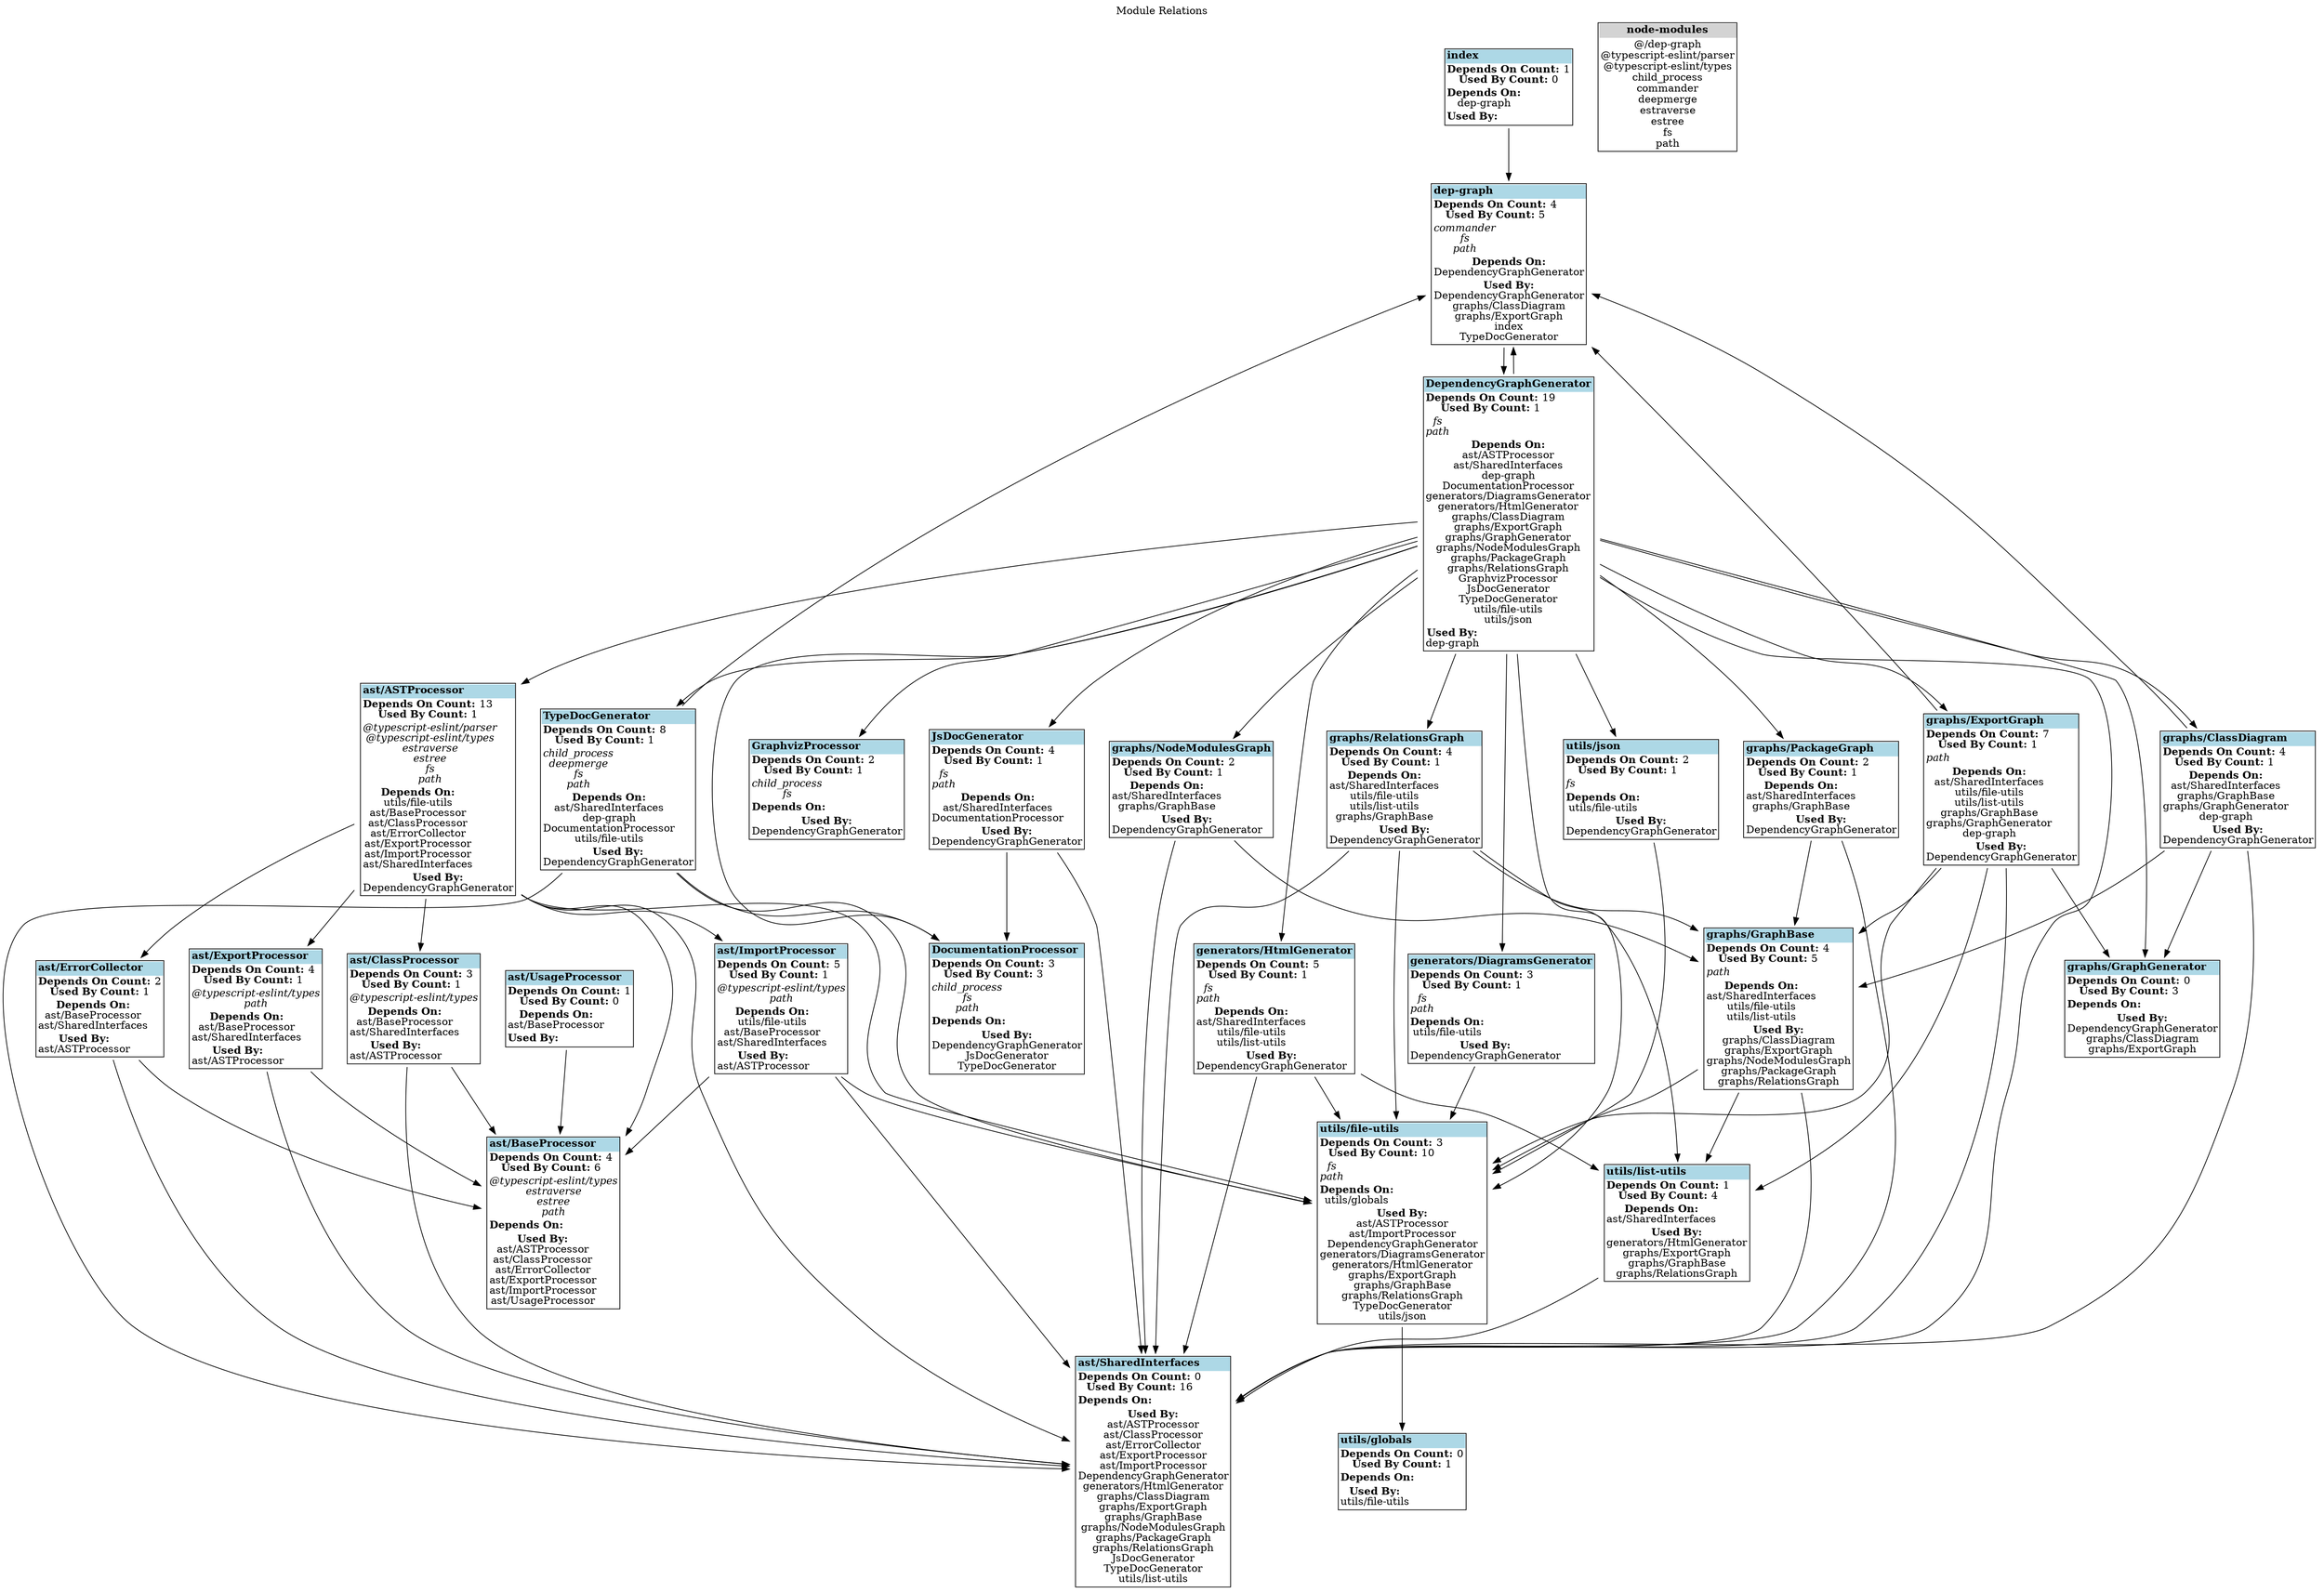 digraph {label="Module Relations";
labelloc="t";
"dep-graph" [shape=none, label=<<TABLE cellspacing="0" cellborder="0" align="left">
<TR><TD ALIGN="left" BGCOLOR="lightblue"><B>dep-graph</B></TD></TR>
<TR><TD ALIGN="left"><B>Depends On Count:</B> 4<BR/>
<B>Used By Count:</B> 5</TD></TR>
<TR><TD ALIGN="left">
<I>commander</I><BR/>
<I>fs</I><BR/>
<I>path</I><BR/>
</TD></TR>
<TR><TD ALIGN="left"><B>Depends On:</B><BR/>
DependencyGraphGenerator<BR/>
</TD></TR>
<TR><TD ALIGN="left"><B>Used By:</B><BR/>
DependencyGraphGenerator<BR/>
graphs/ClassDiagram<BR/>
graphs/ExportGraph<BR/>
index<BR/>
TypeDocGenerator<BR/>
</TD></TR>
</TABLE>>];
"DependencyGraphGenerator" [shape=none, label=<<TABLE cellspacing="0" cellborder="0" align="left">
<TR><TD ALIGN="left" BGCOLOR="lightblue"><B>DependencyGraphGenerator</B></TD></TR>
<TR><TD ALIGN="left"><B>Depends On Count:</B> 19<BR/>
<B>Used By Count:</B> 1</TD></TR>
<TR><TD ALIGN="left">
<I>fs</I><BR/>
<I>path</I><BR/>
</TD></TR>
<TR><TD ALIGN="left"><B>Depends On:</B><BR/>
ast/ASTProcessor<BR/>
ast/SharedInterfaces<BR/>
dep-graph<BR/>
DocumentationProcessor<BR/>
generators/DiagramsGenerator<BR/>
generators/HtmlGenerator<BR/>
graphs/ClassDiagram<BR/>
graphs/ExportGraph<BR/>
graphs/GraphGenerator<BR/>
graphs/NodeModulesGraph<BR/>
graphs/PackageGraph<BR/>
graphs/RelationsGraph<BR/>
GraphvizProcessor<BR/>
JsDocGenerator<BR/>
TypeDocGenerator<BR/>
utils/file-utils<BR/>
utils/json<BR/>
</TD></TR>
<TR><TD ALIGN="left"><B>Used By:</B><BR/>
dep-graph<BR/>
</TD></TR>
</TABLE>>];
"DocumentationProcessor" [shape=none, label=<<TABLE cellspacing="0" cellborder="0" align="left">
<TR><TD ALIGN="left" BGCOLOR="lightblue"><B>DocumentationProcessor</B></TD></TR>
<TR><TD ALIGN="left"><B>Depends On Count:</B> 3<BR/>
<B>Used By Count:</B> 3</TD></TR>
<TR><TD ALIGN="left">
<I>child_process</I><BR/>
<I>fs</I><BR/>
<I>path</I><BR/>
</TD></TR>
<TR><TD ALIGN="left"><B>Depends On:</B><BR/>
</TD></TR>
<TR><TD ALIGN="left"><B>Used By:</B><BR/>
DependencyGraphGenerator<BR/>
JsDocGenerator<BR/>
TypeDocGenerator<BR/>
</TD></TR>
</TABLE>>];
"GraphvizProcessor" [shape=none, label=<<TABLE cellspacing="0" cellborder="0" align="left">
<TR><TD ALIGN="left" BGCOLOR="lightblue"><B>GraphvizProcessor</B></TD></TR>
<TR><TD ALIGN="left"><B>Depends On Count:</B> 2<BR/>
<B>Used By Count:</B> 1</TD></TR>
<TR><TD ALIGN="left">
<I>child_process</I><BR/>
<I>fs</I><BR/>
</TD></TR>
<TR><TD ALIGN="left"><B>Depends On:</B><BR/>
</TD></TR>
<TR><TD ALIGN="left"><B>Used By:</B><BR/>
DependencyGraphGenerator<BR/>
</TD></TR>
</TABLE>>];
"index" [shape=none, label=<<TABLE cellspacing="0" cellborder="0" align="left">
<TR><TD ALIGN="left" BGCOLOR="lightblue"><B>index</B></TD></TR>
<TR><TD ALIGN="left"><B>Depends On Count:</B> 1<BR/>
<B>Used By Count:</B> 0</TD></TR>
<TR><TD ALIGN="left"><B>Depends On:</B><BR/>
dep-graph<BR/>
</TD></TR>
<TR><TD ALIGN="left"><B>Used By:</B><BR/>
</TD></TR>
</TABLE>>];
"JsDocGenerator" [shape=none, label=<<TABLE cellspacing="0" cellborder="0" align="left">
<TR><TD ALIGN="left" BGCOLOR="lightblue"><B>JsDocGenerator</B></TD></TR>
<TR><TD ALIGN="left"><B>Depends On Count:</B> 4<BR/>
<B>Used By Count:</B> 1</TD></TR>
<TR><TD ALIGN="left">
<I>fs</I><BR/>
<I>path</I><BR/>
</TD></TR>
<TR><TD ALIGN="left"><B>Depends On:</B><BR/>
ast/SharedInterfaces<BR/>
DocumentationProcessor<BR/>
</TD></TR>
<TR><TD ALIGN="left"><B>Used By:</B><BR/>
DependencyGraphGenerator<BR/>
</TD></TR>
</TABLE>>];
"TypeDocGenerator" [shape=none, label=<<TABLE cellspacing="0" cellborder="0" align="left">
<TR><TD ALIGN="left" BGCOLOR="lightblue"><B>TypeDocGenerator</B></TD></TR>
<TR><TD ALIGN="left"><B>Depends On Count:</B> 8<BR/>
<B>Used By Count:</B> 1</TD></TR>
<TR><TD ALIGN="left">
<I>child_process</I><BR/>
<I>deepmerge</I><BR/>
<I>fs</I><BR/>
<I>path</I><BR/>
</TD></TR>
<TR><TD ALIGN="left"><B>Depends On:</B><BR/>
ast/SharedInterfaces<BR/>
dep-graph<BR/>
DocumentationProcessor<BR/>
utils/file-utils<BR/>
</TD></TR>
<TR><TD ALIGN="left"><B>Used By:</B><BR/>
DependencyGraphGenerator<BR/>
</TD></TR>
</TABLE>>];
"ast/ASTProcessor" [shape=none, label=<<TABLE cellspacing="0" cellborder="0" align="left">
<TR><TD ALIGN="left" BGCOLOR="lightblue"><B>ast/ASTProcessor</B></TD></TR>
<TR><TD ALIGN="left"><B>Depends On Count:</B> 13<BR/>
<B>Used By Count:</B> 1</TD></TR>
<TR><TD ALIGN="left">
<I>@typescript-eslint/parser</I><BR/>
<I>@typescript-eslint/types</I><BR/>
<I>estraverse</I><BR/>
<I>estree</I><BR/>
<I>fs</I><BR/>
<I>path</I><BR/>
</TD></TR>
<TR><TD ALIGN="left"><B>Depends On:</B><BR/>
utils/file-utils<BR/>
ast/BaseProcessor<BR/>
ast/ClassProcessor<BR/>
ast/ErrorCollector<BR/>
ast/ExportProcessor<BR/>
ast/ImportProcessor<BR/>
ast/SharedInterfaces<BR/>
</TD></TR>
<TR><TD ALIGN="left"><B>Used By:</B><BR/>
DependencyGraphGenerator<BR/>
</TD></TR>
</TABLE>>];
"ast/BaseProcessor" [shape=none, label=<<TABLE cellspacing="0" cellborder="0" align="left">
<TR><TD ALIGN="left" BGCOLOR="lightblue"><B>ast/BaseProcessor</B></TD></TR>
<TR><TD ALIGN="left"><B>Depends On Count:</B> 4<BR/>
<B>Used By Count:</B> 6</TD></TR>
<TR><TD ALIGN="left">
<I>@typescript-eslint/types</I><BR/>
<I>estraverse</I><BR/>
<I>estree</I><BR/>
<I>path</I><BR/>
</TD></TR>
<TR><TD ALIGN="left"><B>Depends On:</B><BR/>
</TD></TR>
<TR><TD ALIGN="left"><B>Used By:</B><BR/>
ast/ASTProcessor<BR/>
ast/ClassProcessor<BR/>
ast/ErrorCollector<BR/>
ast/ExportProcessor<BR/>
ast/ImportProcessor<BR/>
ast/UsageProcessor<BR/>
</TD></TR>
</TABLE>>];
"ast/ClassProcessor" [shape=none, label=<<TABLE cellspacing="0" cellborder="0" align="left">
<TR><TD ALIGN="left" BGCOLOR="lightblue"><B>ast/ClassProcessor</B></TD></TR>
<TR><TD ALIGN="left"><B>Depends On Count:</B> 3<BR/>
<B>Used By Count:</B> 1</TD></TR>
<TR><TD ALIGN="left">
<I>@typescript-eslint/types</I><BR/>
</TD></TR>
<TR><TD ALIGN="left"><B>Depends On:</B><BR/>
ast/BaseProcessor<BR/>
ast/SharedInterfaces<BR/>
</TD></TR>
<TR><TD ALIGN="left"><B>Used By:</B><BR/>
ast/ASTProcessor<BR/>
</TD></TR>
</TABLE>>];
"ast/ErrorCollector" [shape=none, label=<<TABLE cellspacing="0" cellborder="0" align="left">
<TR><TD ALIGN="left" BGCOLOR="lightblue"><B>ast/ErrorCollector</B></TD></TR>
<TR><TD ALIGN="left"><B>Depends On Count:</B> 2<BR/>
<B>Used By Count:</B> 1</TD></TR>
<TR><TD ALIGN="left"><B>Depends On:</B><BR/>
ast/BaseProcessor<BR/>
ast/SharedInterfaces<BR/>
</TD></TR>
<TR><TD ALIGN="left"><B>Used By:</B><BR/>
ast/ASTProcessor<BR/>
</TD></TR>
</TABLE>>];
"ast/ExportProcessor" [shape=none, label=<<TABLE cellspacing="0" cellborder="0" align="left">
<TR><TD ALIGN="left" BGCOLOR="lightblue"><B>ast/ExportProcessor</B></TD></TR>
<TR><TD ALIGN="left"><B>Depends On Count:</B> 4<BR/>
<B>Used By Count:</B> 1</TD></TR>
<TR><TD ALIGN="left">
<I>@typescript-eslint/types</I><BR/>
<I>path</I><BR/>
</TD></TR>
<TR><TD ALIGN="left"><B>Depends On:</B><BR/>
ast/BaseProcessor<BR/>
ast/SharedInterfaces<BR/>
</TD></TR>
<TR><TD ALIGN="left"><B>Used By:</B><BR/>
ast/ASTProcessor<BR/>
</TD></TR>
</TABLE>>];
"ast/ImportProcessor" [shape=none, label=<<TABLE cellspacing="0" cellborder="0" align="left">
<TR><TD ALIGN="left" BGCOLOR="lightblue"><B>ast/ImportProcessor</B></TD></TR>
<TR><TD ALIGN="left"><B>Depends On Count:</B> 5<BR/>
<B>Used By Count:</B> 1</TD></TR>
<TR><TD ALIGN="left">
<I>@typescript-eslint/types</I><BR/>
<I>path</I><BR/>
</TD></TR>
<TR><TD ALIGN="left"><B>Depends On:</B><BR/>
utils/file-utils<BR/>
ast/BaseProcessor<BR/>
ast/SharedInterfaces<BR/>
</TD></TR>
<TR><TD ALIGN="left"><B>Used By:</B><BR/>
ast/ASTProcessor<BR/>
</TD></TR>
</TABLE>>];
"ast/SharedInterfaces" [shape=none, label=<<TABLE cellspacing="0" cellborder="0" align="left">
<TR><TD ALIGN="left" BGCOLOR="lightblue"><B>ast/SharedInterfaces</B></TD></TR>
<TR><TD ALIGN="left"><B>Depends On Count:</B> 0<BR/>
<B>Used By Count:</B> 16</TD></TR>
<TR><TD ALIGN="left"><B>Depends On:</B><BR/>
</TD></TR>
<TR><TD ALIGN="left"><B>Used By:</B><BR/>
ast/ASTProcessor<BR/>
ast/ClassProcessor<BR/>
ast/ErrorCollector<BR/>
ast/ExportProcessor<BR/>
ast/ImportProcessor<BR/>
DependencyGraphGenerator<BR/>
generators/HtmlGenerator<BR/>
graphs/ClassDiagram<BR/>
graphs/ExportGraph<BR/>
graphs/GraphBase<BR/>
graphs/NodeModulesGraph<BR/>
graphs/PackageGraph<BR/>
graphs/RelationsGraph<BR/>
JsDocGenerator<BR/>
TypeDocGenerator<BR/>
utils/list-utils<BR/>
</TD></TR>
</TABLE>>];
"ast/UsageProcessor" [shape=none, label=<<TABLE cellspacing="0" cellborder="0" align="left">
<TR><TD ALIGN="left" BGCOLOR="lightblue"><B>ast/UsageProcessor</B></TD></TR>
<TR><TD ALIGN="left"><B>Depends On Count:</B> 1<BR/>
<B>Used By Count:</B> 0</TD></TR>
<TR><TD ALIGN="left"><B>Depends On:</B><BR/>
ast/BaseProcessor<BR/>
</TD></TR>
<TR><TD ALIGN="left"><B>Used By:</B><BR/>
</TD></TR>
</TABLE>>];
"generators/DiagramsGenerator" [shape=none, label=<<TABLE cellspacing="0" cellborder="0" align="left">
<TR><TD ALIGN="left" BGCOLOR="lightblue"><B>generators/DiagramsGenerator</B></TD></TR>
<TR><TD ALIGN="left"><B>Depends On Count:</B> 3<BR/>
<B>Used By Count:</B> 1</TD></TR>
<TR><TD ALIGN="left">
<I>fs</I><BR/>
<I>path</I><BR/>
</TD></TR>
<TR><TD ALIGN="left"><B>Depends On:</B><BR/>
utils/file-utils<BR/>
</TD></TR>
<TR><TD ALIGN="left"><B>Used By:</B><BR/>
DependencyGraphGenerator<BR/>
</TD></TR>
</TABLE>>];
"generators/HtmlGenerator" [shape=none, label=<<TABLE cellspacing="0" cellborder="0" align="left">
<TR><TD ALIGN="left" BGCOLOR="lightblue"><B>generators/HtmlGenerator</B></TD></TR>
<TR><TD ALIGN="left"><B>Depends On Count:</B> 5<BR/>
<B>Used By Count:</B> 1</TD></TR>
<TR><TD ALIGN="left">
<I>fs</I><BR/>
<I>path</I><BR/>
</TD></TR>
<TR><TD ALIGN="left"><B>Depends On:</B><BR/>
ast/SharedInterfaces<BR/>
utils/file-utils<BR/>
utils/list-utils<BR/>
</TD></TR>
<TR><TD ALIGN="left"><B>Used By:</B><BR/>
DependencyGraphGenerator<BR/>
</TD></TR>
</TABLE>>];
"graphs/ClassDiagram" [shape=none, label=<<TABLE cellspacing="0" cellborder="0" align="left">
<TR><TD ALIGN="left" BGCOLOR="lightblue"><B>graphs/ClassDiagram</B></TD></TR>
<TR><TD ALIGN="left"><B>Depends On Count:</B> 4<BR/>
<B>Used By Count:</B> 1</TD></TR>
<TR><TD ALIGN="left"><B>Depends On:</B><BR/>
ast/SharedInterfaces<BR/>
graphs/GraphBase<BR/>
graphs/GraphGenerator<BR/>
dep-graph<BR/>
</TD></TR>
<TR><TD ALIGN="left"><B>Used By:</B><BR/>
DependencyGraphGenerator<BR/>
</TD></TR>
</TABLE>>];
"graphs/ExportGraph" [shape=none, label=<<TABLE cellspacing="0" cellborder="0" align="left">
<TR><TD ALIGN="left" BGCOLOR="lightblue"><B>graphs/ExportGraph</B></TD></TR>
<TR><TD ALIGN="left"><B>Depends On Count:</B> 7<BR/>
<B>Used By Count:</B> 1</TD></TR>
<TR><TD ALIGN="left">
<I>path</I><BR/>
</TD></TR>
<TR><TD ALIGN="left"><B>Depends On:</B><BR/>
ast/SharedInterfaces<BR/>
utils/file-utils<BR/>
utils/list-utils<BR/>
graphs/GraphBase<BR/>
graphs/GraphGenerator<BR/>
dep-graph<BR/>
</TD></TR>
<TR><TD ALIGN="left"><B>Used By:</B><BR/>
DependencyGraphGenerator<BR/>
</TD></TR>
</TABLE>>];
"graphs/GraphBase" [shape=none, label=<<TABLE cellspacing="0" cellborder="0" align="left">
<TR><TD ALIGN="left" BGCOLOR="lightblue"><B>graphs/GraphBase</B></TD></TR>
<TR><TD ALIGN="left"><B>Depends On Count:</B> 4<BR/>
<B>Used By Count:</B> 5</TD></TR>
<TR><TD ALIGN="left">
<I>path</I><BR/>
</TD></TR>
<TR><TD ALIGN="left"><B>Depends On:</B><BR/>
ast/SharedInterfaces<BR/>
utils/file-utils<BR/>
utils/list-utils<BR/>
</TD></TR>
<TR><TD ALIGN="left"><B>Used By:</B><BR/>
graphs/ClassDiagram<BR/>
graphs/ExportGraph<BR/>
graphs/NodeModulesGraph<BR/>
graphs/PackageGraph<BR/>
graphs/RelationsGraph<BR/>
</TD></TR>
</TABLE>>];
"graphs/GraphGenerator" [shape=none, label=<<TABLE cellspacing="0" cellborder="0" align="left">
<TR><TD ALIGN="left" BGCOLOR="lightblue"><B>graphs/GraphGenerator</B></TD></TR>
<TR><TD ALIGN="left"><B>Depends On Count:</B> 0<BR/>
<B>Used By Count:</B> 3</TD></TR>
<TR><TD ALIGN="left"><B>Depends On:</B><BR/>
</TD></TR>
<TR><TD ALIGN="left"><B>Used By:</B><BR/>
DependencyGraphGenerator<BR/>
graphs/ClassDiagram<BR/>
graphs/ExportGraph<BR/>
</TD></TR>
</TABLE>>];
"graphs/NodeModulesGraph" [shape=none, label=<<TABLE cellspacing="0" cellborder="0" align="left">
<TR><TD ALIGN="left" BGCOLOR="lightblue"><B>graphs/NodeModulesGraph</B></TD></TR>
<TR><TD ALIGN="left"><B>Depends On Count:</B> 2<BR/>
<B>Used By Count:</B> 1</TD></TR>
<TR><TD ALIGN="left"><B>Depends On:</B><BR/>
ast/SharedInterfaces<BR/>
graphs/GraphBase<BR/>
</TD></TR>
<TR><TD ALIGN="left"><B>Used By:</B><BR/>
DependencyGraphGenerator<BR/>
</TD></TR>
</TABLE>>];
"graphs/PackageGraph" [shape=none, label=<<TABLE cellspacing="0" cellborder="0" align="left">
<TR><TD ALIGN="left" BGCOLOR="lightblue"><B>graphs/PackageGraph</B></TD></TR>
<TR><TD ALIGN="left"><B>Depends On Count:</B> 2<BR/>
<B>Used By Count:</B> 1</TD></TR>
<TR><TD ALIGN="left"><B>Depends On:</B><BR/>
ast/SharedInterfaces<BR/>
graphs/GraphBase<BR/>
</TD></TR>
<TR><TD ALIGN="left"><B>Used By:</B><BR/>
DependencyGraphGenerator<BR/>
</TD></TR>
</TABLE>>];
"graphs/RelationsGraph" [shape=none, label=<<TABLE cellspacing="0" cellborder="0" align="left">
<TR><TD ALIGN="left" BGCOLOR="lightblue"><B>graphs/RelationsGraph</B></TD></TR>
<TR><TD ALIGN="left"><B>Depends On Count:</B> 4<BR/>
<B>Used By Count:</B> 1</TD></TR>
<TR><TD ALIGN="left"><B>Depends On:</B><BR/>
ast/SharedInterfaces<BR/>
utils/file-utils<BR/>
utils/list-utils<BR/>
graphs/GraphBase<BR/>
</TD></TR>
<TR><TD ALIGN="left"><B>Used By:</B><BR/>
DependencyGraphGenerator<BR/>
</TD></TR>
</TABLE>>];
"utils/file-utils" [shape=none, label=<<TABLE cellspacing="0" cellborder="0" align="left">
<TR><TD ALIGN="left" BGCOLOR="lightblue"><B>utils/file-utils</B></TD></TR>
<TR><TD ALIGN="left"><B>Depends On Count:</B> 3<BR/>
<B>Used By Count:</B> 10</TD></TR>
<TR><TD ALIGN="left">
<I>fs</I><BR/>
<I>path</I><BR/>
</TD></TR>
<TR><TD ALIGN="left"><B>Depends On:</B><BR/>
utils/globals<BR/>
</TD></TR>
<TR><TD ALIGN="left"><B>Used By:</B><BR/>
ast/ASTProcessor<BR/>
ast/ImportProcessor<BR/>
DependencyGraphGenerator<BR/>
generators/DiagramsGenerator<BR/>
generators/HtmlGenerator<BR/>
graphs/ExportGraph<BR/>
graphs/GraphBase<BR/>
graphs/RelationsGraph<BR/>
TypeDocGenerator<BR/>
utils/json<BR/>
</TD></TR>
</TABLE>>];
"utils/globals" [shape=none, label=<<TABLE cellspacing="0" cellborder="0" align="left">
<TR><TD ALIGN="left" BGCOLOR="lightblue"><B>utils/globals</B></TD></TR>
<TR><TD ALIGN="left"><B>Depends On Count:</B> 0<BR/>
<B>Used By Count:</B> 1</TD></TR>
<TR><TD ALIGN="left"><B>Depends On:</B><BR/>
</TD></TR>
<TR><TD ALIGN="left"><B>Used By:</B><BR/>
utils/file-utils<BR/>
</TD></TR>
</TABLE>>];
"utils/json" [shape=none, label=<<TABLE cellspacing="0" cellborder="0" align="left">
<TR><TD ALIGN="left" BGCOLOR="lightblue"><B>utils/json</B></TD></TR>
<TR><TD ALIGN="left"><B>Depends On Count:</B> 2<BR/>
<B>Used By Count:</B> 1</TD></TR>
<TR><TD ALIGN="left">
<I>fs</I><BR/>
</TD></TR>
<TR><TD ALIGN="left"><B>Depends On:</B><BR/>
utils/file-utils<BR/>
</TD></TR>
<TR><TD ALIGN="left"><B>Used By:</B><BR/>
DependencyGraphGenerator<BR/>
</TD></TR>
</TABLE>>];
"utils/list-utils" [shape=none, label=<<TABLE cellspacing="0" cellborder="0" align="left">
<TR><TD ALIGN="left" BGCOLOR="lightblue"><B>utils/list-utils</B></TD></TR>
<TR><TD ALIGN="left"><B>Depends On Count:</B> 1<BR/>
<B>Used By Count:</B> 4</TD></TR>
<TR><TD ALIGN="left"><B>Depends On:</B><BR/>
ast/SharedInterfaces<BR/>
</TD></TR>
<TR><TD ALIGN="left"><B>Used By:</B><BR/>
generators/HtmlGenerator<BR/>
graphs/ExportGraph<BR/>
graphs/GraphBase<BR/>
graphs/RelationsGraph<BR/>
</TD></TR>
</TABLE>>];
"dep-graph"->"DependencyGraphGenerator";
"DependencyGraphGenerator"->"ast/ASTProcessor";
"DependencyGraphGenerator"->"ast/SharedInterfaces";
"DependencyGraphGenerator"->"dep-graph";
"DependencyGraphGenerator"->"DocumentationProcessor";
"DependencyGraphGenerator"->"generators/DiagramsGenerator";
"DependencyGraphGenerator"->"generators/HtmlGenerator";
"DependencyGraphGenerator"->"graphs/ClassDiagram";
"DependencyGraphGenerator"->"graphs/ExportGraph";
"DependencyGraphGenerator"->"graphs/GraphGenerator";
"DependencyGraphGenerator"->"graphs/NodeModulesGraph";
"DependencyGraphGenerator"->"graphs/PackageGraph";
"DependencyGraphGenerator"->"graphs/RelationsGraph";
"DependencyGraphGenerator"->"GraphvizProcessor";
"DependencyGraphGenerator"->"JsDocGenerator";
"DependencyGraphGenerator"->"TypeDocGenerator";
"DependencyGraphGenerator"->"utils/file-utils";
"DependencyGraphGenerator"->"utils/json";
"index"->"dep-graph";
"JsDocGenerator"->"ast/SharedInterfaces";
"JsDocGenerator"->"DocumentationProcessor";
"TypeDocGenerator"->"ast/SharedInterfaces";
"TypeDocGenerator"->"dep-graph";
"TypeDocGenerator"->"DocumentationProcessor";
"TypeDocGenerator"->"utils/file-utils";
"ast/ASTProcessor"->"utils/file-utils";
"ast/ASTProcessor"->"ast/BaseProcessor";
"ast/ASTProcessor"->"ast/ClassProcessor";
"ast/ASTProcessor"->"ast/ErrorCollector";
"ast/ASTProcessor"->"ast/ExportProcessor";
"ast/ASTProcessor"->"ast/ImportProcessor";
"ast/ASTProcessor"->"ast/SharedInterfaces";
"ast/ClassProcessor"->"ast/BaseProcessor";
"ast/ClassProcessor"->"ast/SharedInterfaces";
"ast/ErrorCollector"->"ast/BaseProcessor";
"ast/ErrorCollector"->"ast/SharedInterfaces";
"ast/ExportProcessor"->"ast/BaseProcessor";
"ast/ExportProcessor"->"ast/SharedInterfaces";
"ast/ImportProcessor"->"utils/file-utils";
"ast/ImportProcessor"->"ast/BaseProcessor";
"ast/ImportProcessor"->"ast/SharedInterfaces";
"ast/UsageProcessor"->"ast/BaseProcessor";
"generators/DiagramsGenerator"->"utils/file-utils";
"generators/HtmlGenerator"->"ast/SharedInterfaces";
"generators/HtmlGenerator"->"utils/file-utils";
"generators/HtmlGenerator"->"utils/list-utils";
"graphs/ClassDiagram"->"ast/SharedInterfaces";
"graphs/ClassDiagram"->"graphs/GraphBase";
"graphs/ClassDiagram"->"graphs/GraphGenerator";
"graphs/ClassDiagram"->"dep-graph";
"graphs/ExportGraph"->"ast/SharedInterfaces";
"graphs/ExportGraph"->"utils/file-utils";
"graphs/ExportGraph"->"utils/list-utils";
"graphs/ExportGraph"->"graphs/GraphBase";
"graphs/ExportGraph"->"graphs/GraphGenerator";
"graphs/ExportGraph"->"dep-graph";
"graphs/GraphBase"->"ast/SharedInterfaces";
"graphs/GraphBase"->"utils/file-utils";
"graphs/GraphBase"->"utils/list-utils";
"graphs/NodeModulesGraph"->"ast/SharedInterfaces";
"graphs/NodeModulesGraph"->"graphs/GraphBase";
"graphs/PackageGraph"->"ast/SharedInterfaces";
"graphs/PackageGraph"->"graphs/GraphBase";
"graphs/RelationsGraph"->"ast/SharedInterfaces";
"graphs/RelationsGraph"->"utils/file-utils";
"graphs/RelationsGraph"->"utils/list-utils";
"graphs/RelationsGraph"->"graphs/GraphBase";
"utils/file-utils"->"utils/globals";
"utils/json"->"utils/file-utils";
"utils/list-utils"->"ast/SharedInterfaces";
"node-modules" [shape=none, label=<<TABLE cellspacing="0" cellborder="0" align="left">
<TR><TD BGCOLOR="lightgrey"><B>node-modules</B></TD></TR>
<TR><TD ALIGN="left">
@/dep-graph<BR/>
@typescript-eslint/parser<BR/>
@typescript-eslint/types<BR/>
child_process<BR/>
commander<BR/>
deepmerge<BR/>
estraverse<BR/>
estree<BR/>
fs<BR/>
path<BR/>
</TD></TR>
</TABLE>>];

}
